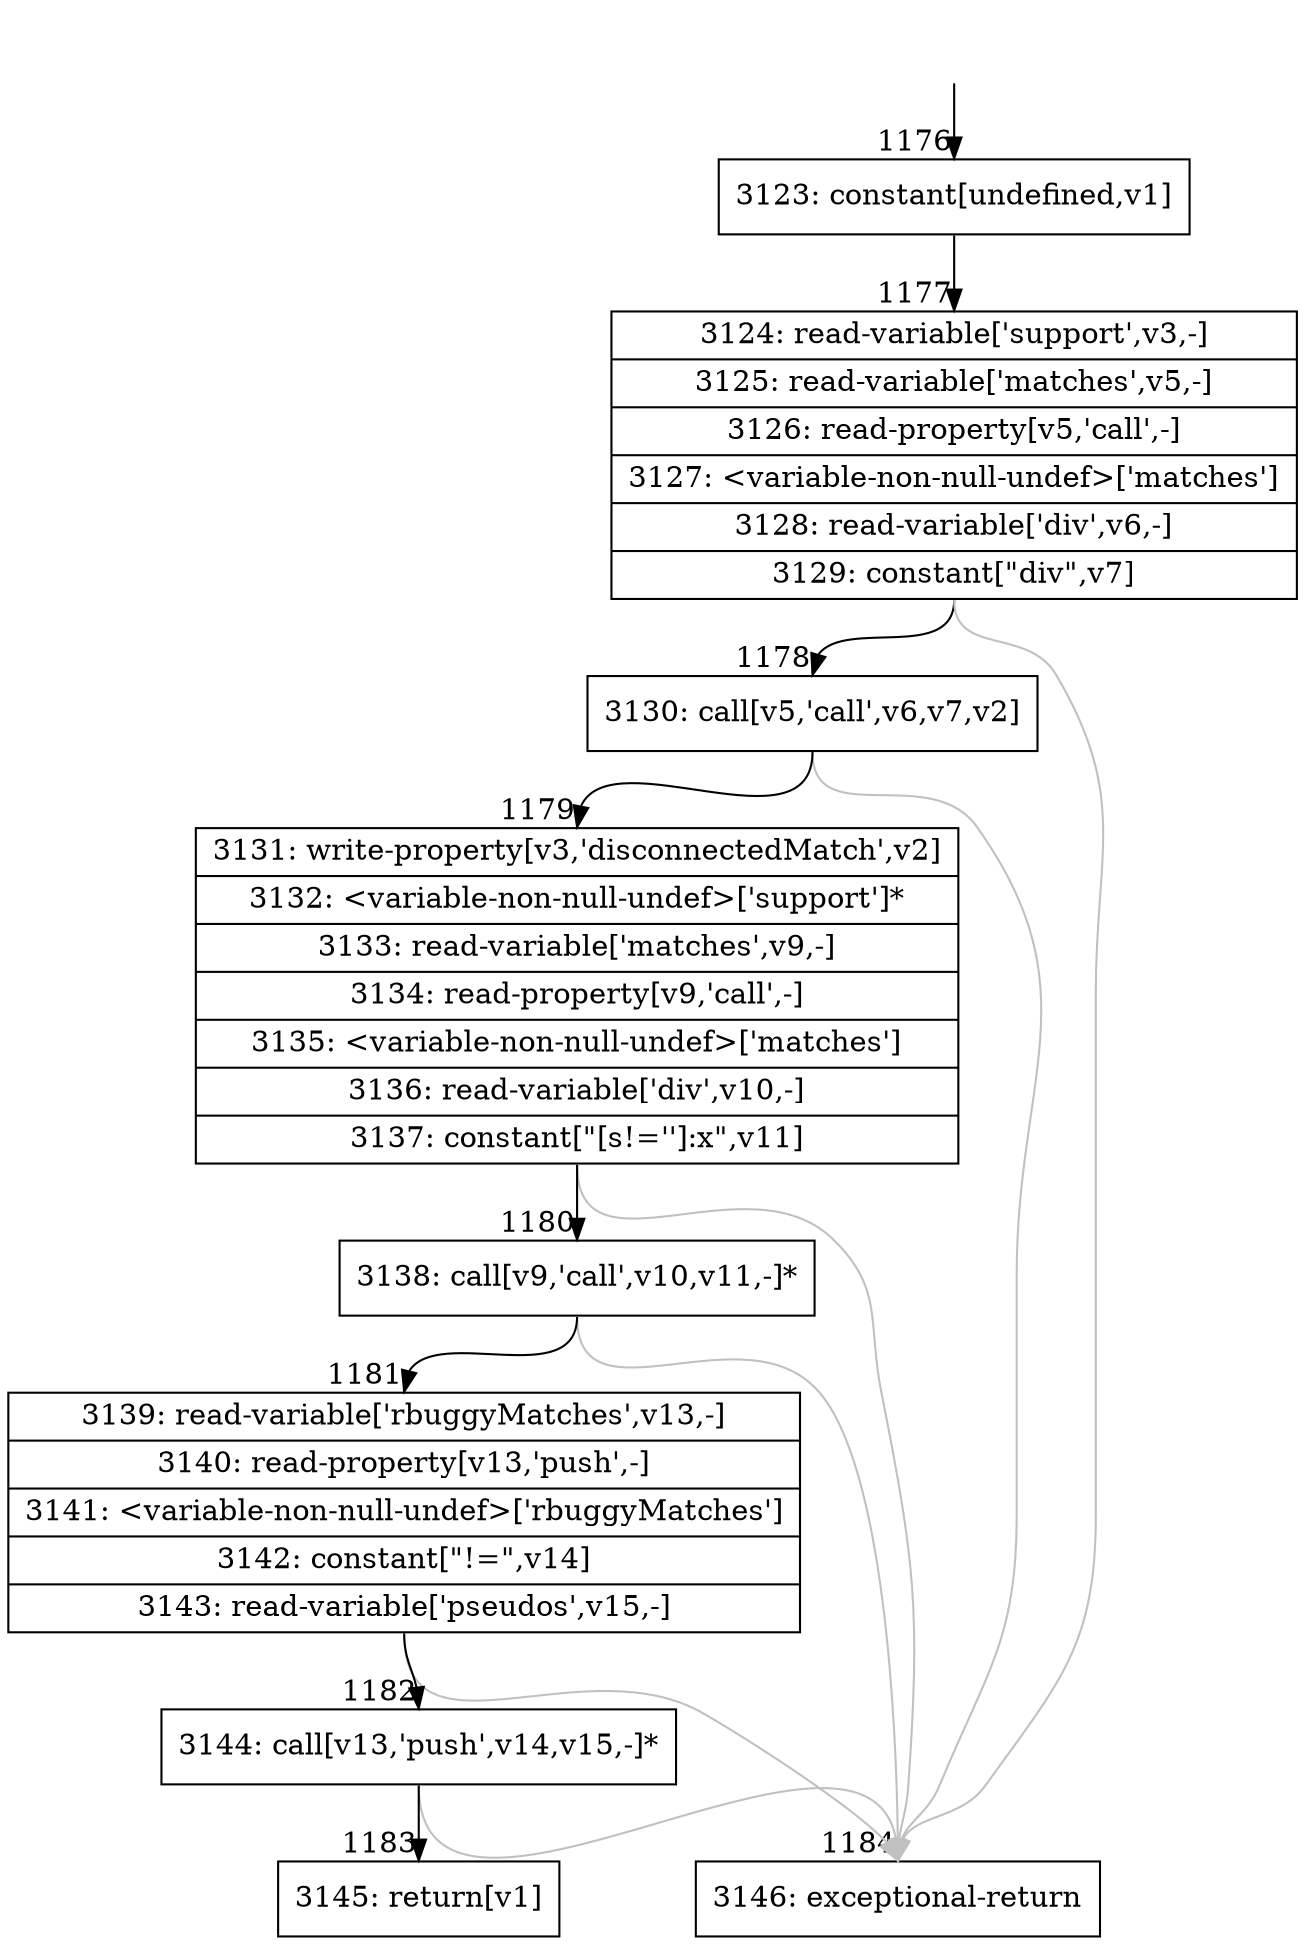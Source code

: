 digraph {
rankdir="TD"
BB_entry92[shape=none,label=""];
BB_entry92 -> BB1176 [tailport=s, headport=n, headlabel="    1176"]
BB1176 [shape=record label="{3123: constant[undefined,v1]}" ] 
BB1176 -> BB1177 [tailport=s, headport=n, headlabel="      1177"]
BB1177 [shape=record label="{3124: read-variable['support',v3,-]|3125: read-variable['matches',v5,-]|3126: read-property[v5,'call',-]|3127: \<variable-non-null-undef\>['matches']|3128: read-variable['div',v6,-]|3129: constant[\"div\",v7]}" ] 
BB1177 -> BB1178 [tailport=s, headport=n, headlabel="      1178"]
BB1177 -> BB1184 [tailport=s, headport=n, color=gray, headlabel="      1184"]
BB1178 [shape=record label="{3130: call[v5,'call',v6,v7,v2]}" ] 
BB1178 -> BB1179 [tailport=s, headport=n, headlabel="      1179"]
BB1178 -> BB1184 [tailport=s, headport=n, color=gray]
BB1179 [shape=record label="{3131: write-property[v3,'disconnectedMatch',v2]|3132: \<variable-non-null-undef\>['support']*|3133: read-variable['matches',v9,-]|3134: read-property[v9,'call',-]|3135: \<variable-non-null-undef\>['matches']|3136: read-variable['div',v10,-]|3137: constant[\"[s!='']:x\",v11]}" ] 
BB1179 -> BB1180 [tailport=s, headport=n, headlabel="      1180"]
BB1179 -> BB1184 [tailport=s, headport=n, color=gray]
BB1180 [shape=record label="{3138: call[v9,'call',v10,v11,-]*}" ] 
BB1180 -> BB1181 [tailport=s, headport=n, headlabel="      1181"]
BB1180 -> BB1184 [tailport=s, headport=n, color=gray]
BB1181 [shape=record label="{3139: read-variable['rbuggyMatches',v13,-]|3140: read-property[v13,'push',-]|3141: \<variable-non-null-undef\>['rbuggyMatches']|3142: constant[\"!=\",v14]|3143: read-variable['pseudos',v15,-]}" ] 
BB1181 -> BB1182 [tailport=s, headport=n, headlabel="      1182"]
BB1181 -> BB1184 [tailport=s, headport=n, color=gray]
BB1182 [shape=record label="{3144: call[v13,'push',v14,v15,-]*}" ] 
BB1182 -> BB1183 [tailport=s, headport=n, headlabel="      1183"]
BB1182 -> BB1184 [tailport=s, headport=n, color=gray]
BB1183 [shape=record label="{3145: return[v1]}" ] 
BB1184 [shape=record label="{3146: exceptional-return}" ] 
}

